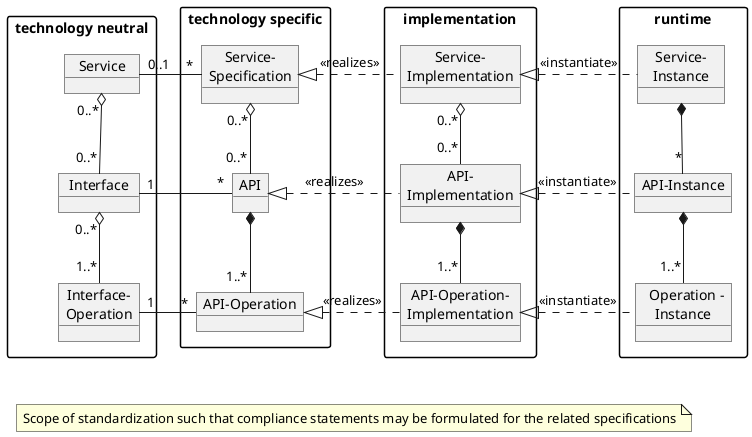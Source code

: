 @startuml
skinparam packageStyle rectangle

package "technology neutral" as tn {
  object "  Service  " as Service
  object " Interface " as Interface
  object "Interface-\nOperation" as i_op

  Service "0..*" o-- "0..*" Interface
  Interface "0..*" o-- "1..*" i_op
}

package "technology specific" as ts {
  object "Service-\nSpecification" as service_spec
  object API
  object "API-Operation" as api_op

  service_spec "0..*" o-- "0..*" API
  API *-- "1..*" api_op
}

package implementation {
  object "Service-\nImplementation" as service_impl
  object "API-\nImplementation" as api_impl
  object "API-Operation-\nImplementation" as api_op_impl

  service_impl "0..*" o-- "0..*" api_impl
  api_impl *-- "1..*" api_op_impl
}

package runtime {
  object "   Service-   \nInstance" as service_instance
  object "API-Instance" as api_instance
  object "  Operation -\nInstance" as op_instance

  service_instance *-- "*" api_instance
  api_instance *-- "1..*" op_instance
}

Service "0..1" - "*" service_spec
Interface "1" - "*" API
i_op "1" - "*" api_op

service_spec <|.  service_impl: <<realizes>>
API <|.   api_impl: <<realizes>>
api_op <|.   api_op_impl: <<realizes>>

service_impl <|. service_instance: <<instantiate>>
api_impl <|. api_instance: <<instantiate>>
api_op_impl <|. op_instance: <<instantiate>>

note "Scope of standardization such that compliance statements may be formulated for the related specifications" as Note

api_op .[hidden]. Note
api_op_impl .[hidden]. Note

@enduml
